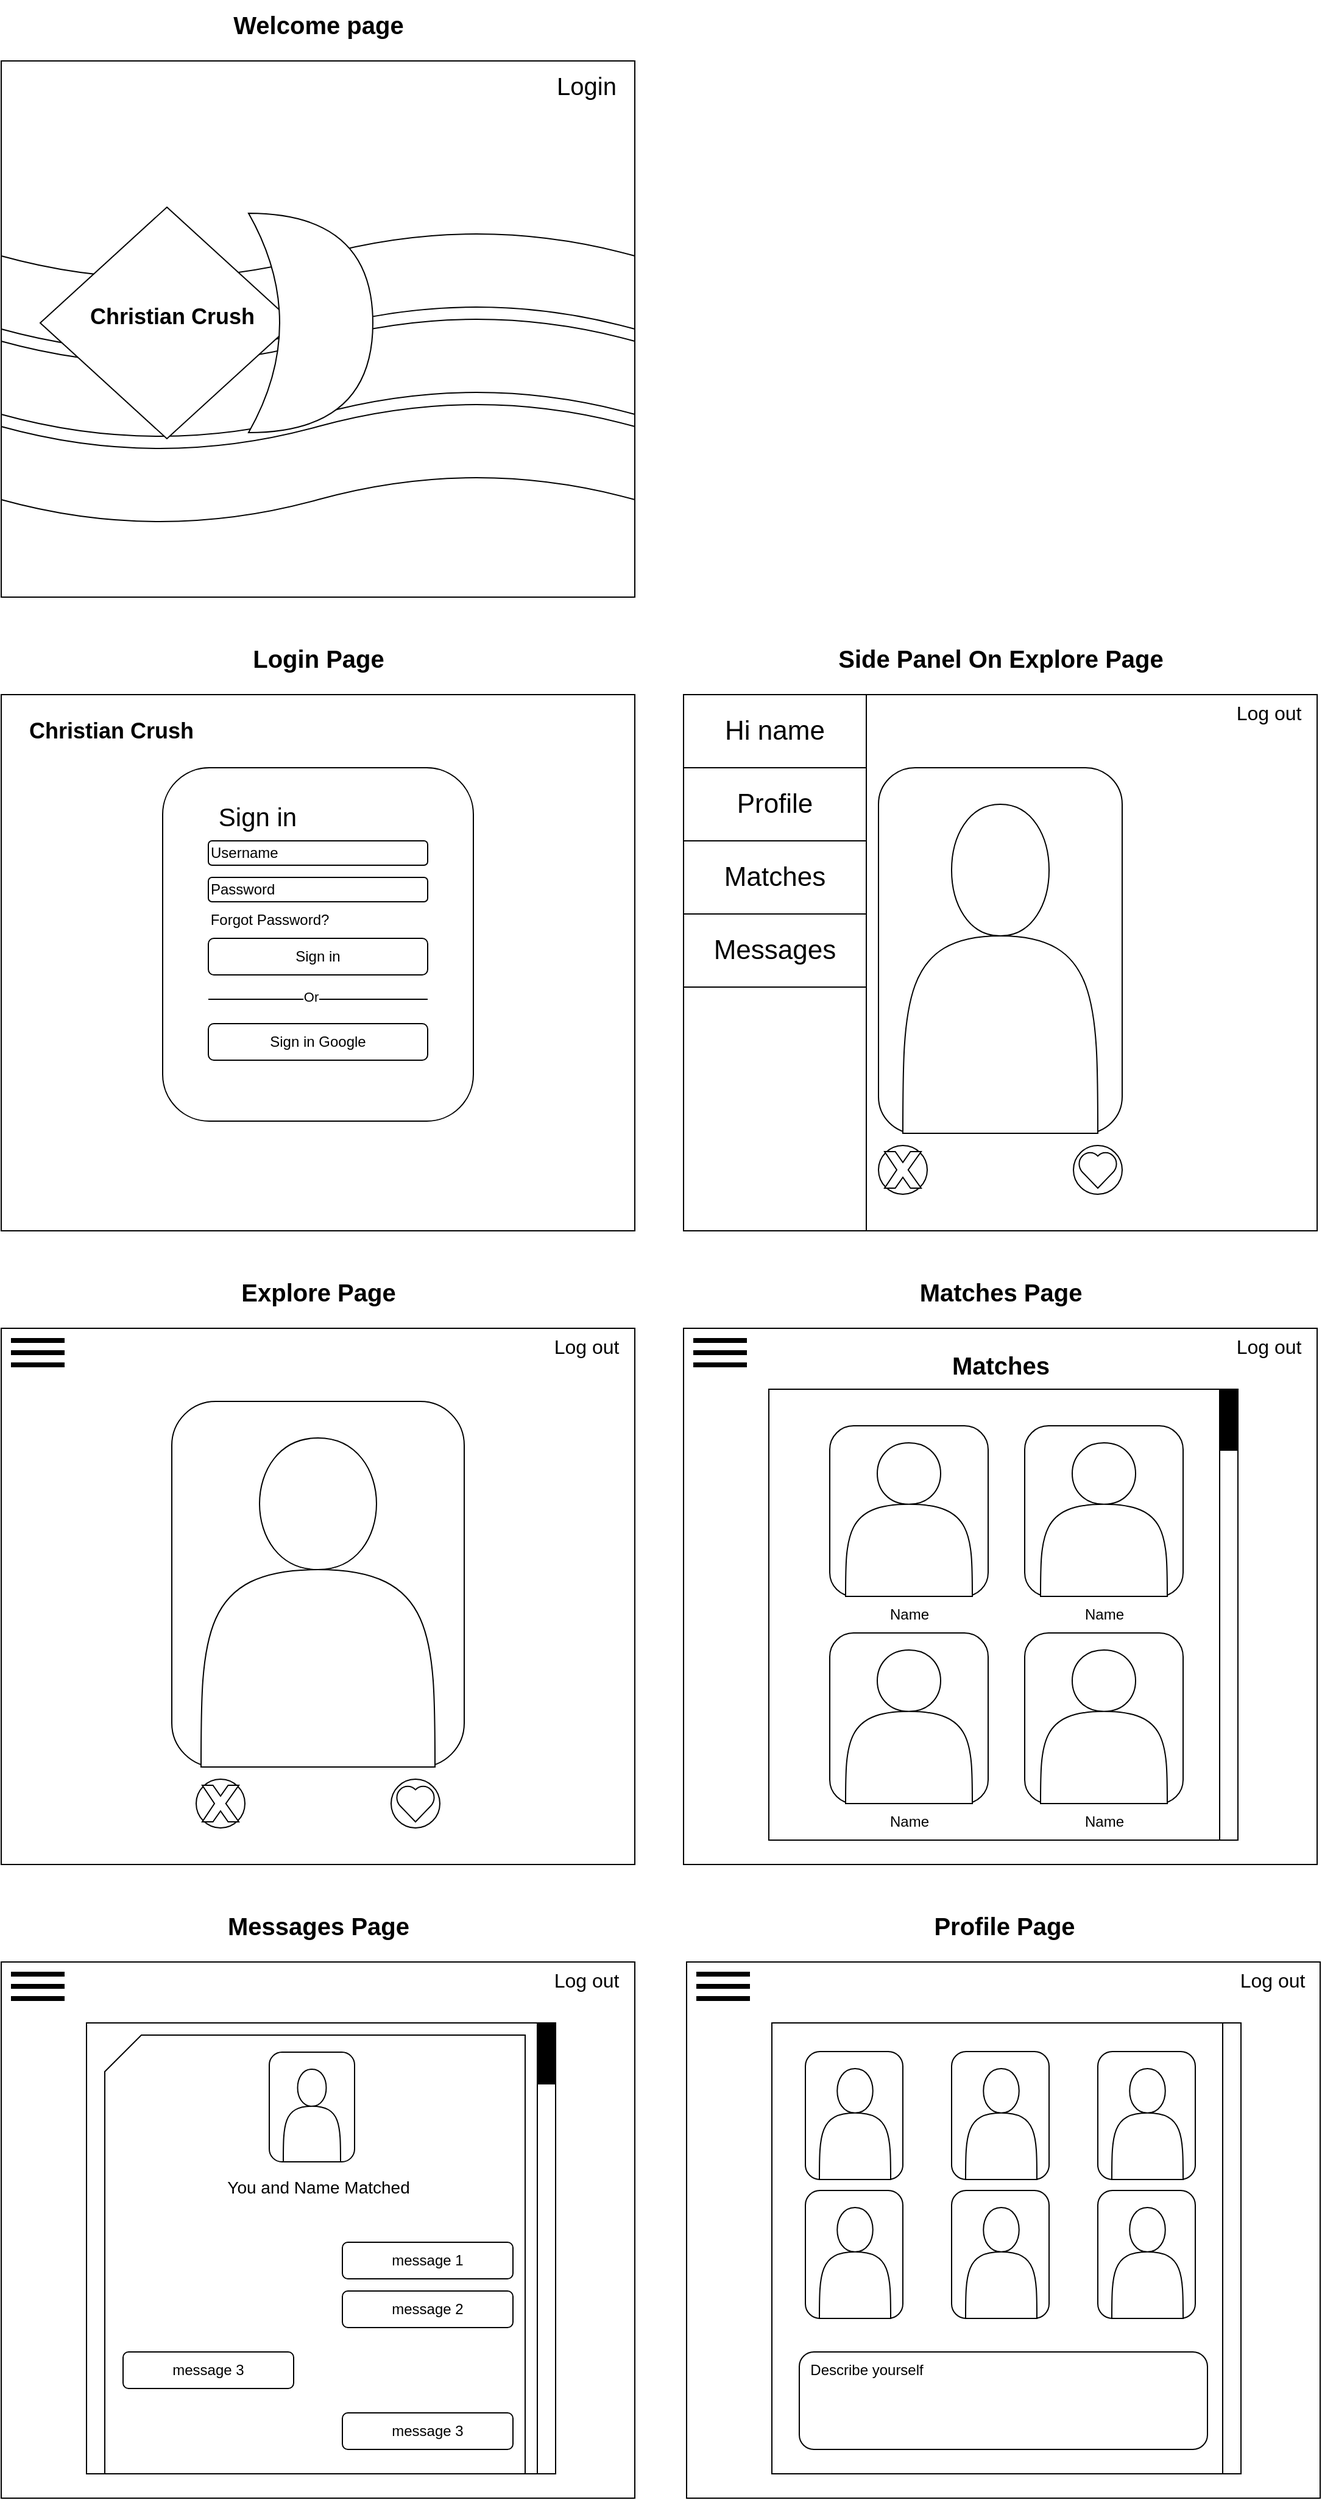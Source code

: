 <mxfile version="24.6.4" type="device">
  <diagram name="Page-1" id="Mi3Lm3dY8ZBw06NJDvWg">
    <mxGraphModel dx="1259" dy="1762" grid="1" gridSize="10" guides="1" tooltips="1" connect="1" arrows="1" fold="1" page="1" pageScale="1" pageWidth="850" pageHeight="1100" math="0" shadow="0">
      <root>
        <mxCell id="0" />
        <mxCell id="1" parent="0" />
        <mxCell id="ZaTgD6MMcQvt1EQLGWRR-1" value="" style="rounded=0;whiteSpace=wrap;html=1;" parent="1" vertex="1">
          <mxGeometry x="120" y="80" width="520" height="440" as="geometry" />
        </mxCell>
        <mxCell id="ZaTgD6MMcQvt1EQLGWRR-2" value="&lt;font style=&quot;font-size: 20px;&quot;&gt;&lt;b&gt;Login Page&lt;/b&gt;&lt;/font&gt;" style="text;html=1;align=center;verticalAlign=middle;resizable=0;points=[];autosize=1;strokeColor=none;fillColor=none;" parent="1" vertex="1">
          <mxGeometry x="315" y="30" width="130" height="40" as="geometry" />
        </mxCell>
        <mxCell id="ZaTgD6MMcQvt1EQLGWRR-19" value="" style="rounded=0;whiteSpace=wrap;html=1;" parent="1" vertex="1">
          <mxGeometry x="680" y="80" width="520" height="440" as="geometry" />
        </mxCell>
        <mxCell id="ZaTgD6MMcQvt1EQLGWRR-20" value="&lt;font style=&quot;font-size: 20px;&quot;&gt;&lt;b&gt;Side Panel On Explore Page&lt;/b&gt;&lt;/font&gt;" style="text;html=1;align=center;verticalAlign=middle;resizable=0;points=[];autosize=1;strokeColor=none;fillColor=none;" parent="1" vertex="1">
          <mxGeometry x="795" y="30" width="290" height="40" as="geometry" />
        </mxCell>
        <mxCell id="ZaTgD6MMcQvt1EQLGWRR-21" value="" style="rounded=1;whiteSpace=wrap;html=1;" parent="1" vertex="1">
          <mxGeometry x="840" y="140" width="200" height="300" as="geometry" />
        </mxCell>
        <mxCell id="ZaTgD6MMcQvt1EQLGWRR-22" value="" style="ellipse;whiteSpace=wrap;html=1;aspect=fixed;" parent="1" vertex="1">
          <mxGeometry x="840" y="450" width="40" height="40" as="geometry" />
        </mxCell>
        <mxCell id="ZaTgD6MMcQvt1EQLGWRR-23" value="" style="ellipse;whiteSpace=wrap;html=1;aspect=fixed;" parent="1" vertex="1">
          <mxGeometry x="1000" y="450" width="40" height="40" as="geometry" />
        </mxCell>
        <mxCell id="ZaTgD6MMcQvt1EQLGWRR-24" value="" style="verticalLabelPosition=bottom;verticalAlign=top;html=1;shape=mxgraph.basic.heart" parent="1" vertex="1">
          <mxGeometry x="1003.75" y="455" width="32.5" height="30" as="geometry" />
        </mxCell>
        <mxCell id="ZaTgD6MMcQvt1EQLGWRR-25" value="" style="verticalLabelPosition=bottom;verticalAlign=top;html=1;shape=mxgraph.basic.x" parent="1" vertex="1">
          <mxGeometry x="845" y="455" width="30" height="30" as="geometry" />
        </mxCell>
        <mxCell id="ZaTgD6MMcQvt1EQLGWRR-26" value="" style="shape=actor;whiteSpace=wrap;html=1;" parent="1" vertex="1">
          <mxGeometry x="860" y="170" width="160" height="270" as="geometry" />
        </mxCell>
        <mxCell id="ZaTgD6MMcQvt1EQLGWRR-27" value="&lt;font style=&quot;font-size: 16px;&quot;&gt;Log out&lt;/font&gt;" style="text;html=1;align=center;verticalAlign=middle;resizable=0;points=[];autosize=1;strokeColor=none;fillColor=none;" parent="1" vertex="1">
          <mxGeometry x="1120" y="80" width="80" height="30" as="geometry" />
        </mxCell>
        <mxCell id="ZaTgD6MMcQvt1EQLGWRR-28" value="" style="shape=partialRectangle;whiteSpace=wrap;html=1;top=0;bottom=0;fillColor=none;direction=south;strokeWidth=4;" parent="1" vertex="1">
          <mxGeometry x="690" y="100" width="40" height="10" as="geometry" />
        </mxCell>
        <mxCell id="ZaTgD6MMcQvt1EQLGWRR-29" value="" style="shape=partialRectangle;whiteSpace=wrap;html=1;top=0;bottom=0;fillColor=none;direction=south;strokeWidth=4;" parent="1" vertex="1">
          <mxGeometry x="690" y="90" width="40" height="20" as="geometry" />
        </mxCell>
        <mxCell id="ZaTgD6MMcQvt1EQLGWRR-31" value="" style="verticalLabelPosition=bottom;verticalAlign=top;html=1;shape=mxgraph.basic.rect;fillColor2=none;strokeWidth=1;size=20;indent=5;" parent="1" vertex="1">
          <mxGeometry x="680" y="80" width="150" height="440" as="geometry" />
        </mxCell>
        <mxCell id="ZaTgD6MMcQvt1EQLGWRR-34" value="&lt;font style=&quot;font-size: 22px;&quot;&gt;Profile&lt;/font&gt;" style="rounded=0;whiteSpace=wrap;html=1;" parent="1" vertex="1">
          <mxGeometry x="680" y="140" width="150" height="60" as="geometry" />
        </mxCell>
        <mxCell id="ZaTgD6MMcQvt1EQLGWRR-35" value="&lt;span style=&quot;font-size: 22px;&quot;&gt;Matches&lt;/span&gt;" style="rounded=0;whiteSpace=wrap;html=1;" parent="1" vertex="1">
          <mxGeometry x="680" y="200" width="150" height="60" as="geometry" />
        </mxCell>
        <mxCell id="ZaTgD6MMcQvt1EQLGWRR-36" value="&lt;font style=&quot;font-size: 22px;&quot;&gt;Messages&lt;/font&gt;" style="rounded=0;whiteSpace=wrap;html=1;" parent="1" vertex="1">
          <mxGeometry x="680" y="260" width="150" height="60" as="geometry" />
        </mxCell>
        <mxCell id="ZaTgD6MMcQvt1EQLGWRR-37" value="&lt;font style=&quot;font-size: 22px;&quot;&gt;Hi name&lt;/font&gt;" style="rounded=0;whiteSpace=wrap;html=1;" parent="1" vertex="1">
          <mxGeometry x="680" y="80" width="150" height="60" as="geometry" />
        </mxCell>
        <mxCell id="ZaTgD6MMcQvt1EQLGWRR-38" value="" style="rounded=0;whiteSpace=wrap;html=1;" parent="1" vertex="1">
          <mxGeometry x="120" y="600" width="520" height="440" as="geometry" />
        </mxCell>
        <mxCell id="ZaTgD6MMcQvt1EQLGWRR-39" value="&lt;font style=&quot;font-size: 20px;&quot;&gt;&lt;b&gt;Explore Page&lt;/b&gt;&lt;/font&gt;" style="text;html=1;align=center;verticalAlign=middle;resizable=0;points=[];autosize=1;strokeColor=none;fillColor=none;" parent="1" vertex="1">
          <mxGeometry x="305" y="550" width="150" height="40" as="geometry" />
        </mxCell>
        <mxCell id="ZaTgD6MMcQvt1EQLGWRR-41" value="" style="ellipse;whiteSpace=wrap;html=1;aspect=fixed;" parent="1" vertex="1">
          <mxGeometry x="280" y="970" width="40" height="40" as="geometry" />
        </mxCell>
        <mxCell id="ZaTgD6MMcQvt1EQLGWRR-42" value="" style="ellipse;whiteSpace=wrap;html=1;aspect=fixed;" parent="1" vertex="1">
          <mxGeometry x="440" y="970" width="40" height="40" as="geometry" />
        </mxCell>
        <mxCell id="ZaTgD6MMcQvt1EQLGWRR-43" value="" style="verticalLabelPosition=bottom;verticalAlign=top;html=1;shape=mxgraph.basic.heart" parent="1" vertex="1">
          <mxGeometry x="443.75" y="975" width="32.5" height="30" as="geometry" />
        </mxCell>
        <mxCell id="ZaTgD6MMcQvt1EQLGWRR-44" value="" style="verticalLabelPosition=bottom;verticalAlign=top;html=1;shape=mxgraph.basic.x" parent="1" vertex="1">
          <mxGeometry x="285" y="975" width="30" height="30" as="geometry" />
        </mxCell>
        <mxCell id="ZaTgD6MMcQvt1EQLGWRR-46" value="&lt;font style=&quot;font-size: 16px;&quot;&gt;Log out&lt;/font&gt;" style="text;html=1;align=center;verticalAlign=middle;resizable=0;points=[];autosize=1;strokeColor=none;fillColor=none;" parent="1" vertex="1">
          <mxGeometry x="560" y="600" width="80" height="30" as="geometry" />
        </mxCell>
        <mxCell id="ZaTgD6MMcQvt1EQLGWRR-47" value="" style="shape=partialRectangle;whiteSpace=wrap;html=1;top=0;bottom=0;fillColor=none;direction=south;strokeWidth=4;" parent="1" vertex="1">
          <mxGeometry x="130" y="620" width="40" height="10" as="geometry" />
        </mxCell>
        <mxCell id="ZaTgD6MMcQvt1EQLGWRR-48" value="" style="shape=partialRectangle;whiteSpace=wrap;html=1;top=0;bottom=0;fillColor=none;direction=south;strokeWidth=4;" parent="1" vertex="1">
          <mxGeometry x="130" y="610" width="40" height="20" as="geometry" />
        </mxCell>
        <mxCell id="ZaTgD6MMcQvt1EQLGWRR-50" value="&lt;font style=&quot;font-size: 20px;&quot;&gt;&lt;b&gt;Matches Page&lt;/b&gt;&lt;/font&gt;" style="text;html=1;align=center;verticalAlign=middle;resizable=0;points=[];autosize=1;strokeColor=none;fillColor=none;" parent="1" vertex="1">
          <mxGeometry x="860" y="550" width="160" height="40" as="geometry" />
        </mxCell>
        <mxCell id="ZaTgD6MMcQvt1EQLGWRR-49" value="" style="rounded=0;whiteSpace=wrap;html=1;" parent="1" vertex="1">
          <mxGeometry x="680" y="600" width="520" height="440" as="geometry" />
        </mxCell>
        <mxCell id="ZaTgD6MMcQvt1EQLGWRR-57" value="&lt;font style=&quot;font-size: 16px;&quot;&gt;Log out&lt;/font&gt;" style="text;html=1;align=center;verticalAlign=middle;resizable=0;points=[];autosize=1;strokeColor=none;fillColor=none;" parent="1" vertex="1">
          <mxGeometry x="1120" y="600" width="80" height="30" as="geometry" />
        </mxCell>
        <mxCell id="ZaTgD6MMcQvt1EQLGWRR-58" value="" style="shape=partialRectangle;whiteSpace=wrap;html=1;top=0;bottom=0;fillColor=none;direction=south;strokeWidth=4;" parent="1" vertex="1">
          <mxGeometry x="690" y="620" width="40" height="10" as="geometry" />
        </mxCell>
        <mxCell id="ZaTgD6MMcQvt1EQLGWRR-59" value="" style="shape=partialRectangle;whiteSpace=wrap;html=1;top=0;bottom=0;fillColor=none;direction=south;strokeWidth=4;" parent="1" vertex="1">
          <mxGeometry x="690" y="610" width="40" height="20" as="geometry" />
        </mxCell>
        <mxCell id="8h1q0feU8XcjB2wI1VCS-1" value="" style="rounded=1;whiteSpace=wrap;html=1;" parent="1" vertex="1">
          <mxGeometry x="252.5" y="140" width="255" height="290" as="geometry" />
        </mxCell>
        <mxCell id="8h1q0feU8XcjB2wI1VCS-2" value="&lt;font style=&quot;font-size: 21px;&quot;&gt;Sign in&lt;/font&gt;" style="text;html=1;align=center;verticalAlign=middle;resizable=0;points=[];autosize=1;strokeColor=none;fillColor=none;" parent="1" vertex="1">
          <mxGeometry x="285" y="160" width="90" height="40" as="geometry" />
        </mxCell>
        <mxCell id="8h1q0feU8XcjB2wI1VCS-5" value="Forgot Password?" style="text;html=1;align=center;verticalAlign=middle;resizable=0;points=[];autosize=1;strokeColor=none;fillColor=none;" parent="1" vertex="1">
          <mxGeometry x="280" y="250" width="120" height="30" as="geometry" />
        </mxCell>
        <mxCell id="8h1q0feU8XcjB2wI1VCS-8" value="Sign in" style="rounded=1;whiteSpace=wrap;html=1;" parent="1" vertex="1">
          <mxGeometry x="290" y="280" width="180" height="30" as="geometry" />
        </mxCell>
        <mxCell id="8h1q0feU8XcjB2wI1VCS-9" value="Password" style="rounded=1;whiteSpace=wrap;html=1;align=left;" parent="1" vertex="1">
          <mxGeometry x="290" y="230" width="180" height="20" as="geometry" />
        </mxCell>
        <mxCell id="8h1q0feU8XcjB2wI1VCS-10" value="Username" style="rounded=1;whiteSpace=wrap;html=1;align=left;" parent="1" vertex="1">
          <mxGeometry x="290" y="200" width="180" height="20" as="geometry" />
        </mxCell>
        <mxCell id="8h1q0feU8XcjB2wI1VCS-11" value="" style="endArrow=none;html=1;rounded=0;" parent="1" edge="1">
          <mxGeometry width="50" height="50" relative="1" as="geometry">
            <mxPoint x="290" y="330" as="sourcePoint" />
            <mxPoint x="470" y="330" as="targetPoint" />
          </mxGeometry>
        </mxCell>
        <mxCell id="8h1q0feU8XcjB2wI1VCS-14" value="Or" style="edgeLabel;html=1;align=center;verticalAlign=middle;resizable=0;points=[];" parent="8h1q0feU8XcjB2wI1VCS-11" vertex="1" connectable="0">
          <mxGeometry x="-0.064" y="2" relative="1" as="geometry">
            <mxPoint as="offset" />
          </mxGeometry>
        </mxCell>
        <mxCell id="8h1q0feU8XcjB2wI1VCS-16" value="Sign in Google" style="rounded=1;whiteSpace=wrap;html=1;" parent="1" vertex="1">
          <mxGeometry x="290" y="350" width="180" height="30" as="geometry" />
        </mxCell>
        <mxCell id="8h1q0feU8XcjB2wI1VCS-17" value="&lt;font style=&quot;font-size: 18px;&quot;&gt;&lt;b&gt;Christian Crush&lt;/b&gt;&lt;/font&gt;" style="text;html=1;align=center;verticalAlign=middle;resizable=0;points=[];autosize=1;strokeColor=none;fillColor=none;" parent="1" vertex="1">
          <mxGeometry x="130" y="90" width="160" height="40" as="geometry" />
        </mxCell>
        <mxCell id="8h1q0feU8XcjB2wI1VCS-18" value="&lt;font style=&quot;font-size: 20px;&quot;&gt;&lt;b&gt;Matches&lt;/b&gt;&lt;/font&gt;" style="text;html=1;align=center;verticalAlign=middle;resizable=0;points=[];autosize=1;strokeColor=none;fillColor=none;" parent="1" vertex="1">
          <mxGeometry x="890" y="610" width="100" height="40" as="geometry" />
        </mxCell>
        <mxCell id="8h1q0feU8XcjB2wI1VCS-54" value="" style="rounded=0;whiteSpace=wrap;html=1;" parent="1" vertex="1">
          <mxGeometry x="750" y="650" width="385" height="370" as="geometry" />
        </mxCell>
        <mxCell id="8h1q0feU8XcjB2wI1VCS-20" value="" style="group" parent="1" vertex="1" connectable="0">
          <mxGeometry x="800" y="680" width="340" height="340" as="geometry" />
        </mxCell>
        <mxCell id="ZaTgD6MMcQvt1EQLGWRR-40" value="" style="rounded=1;whiteSpace=wrap;html=1;" parent="8h1q0feU8XcjB2wI1VCS-20" vertex="1">
          <mxGeometry width="130" height="140" as="geometry" />
        </mxCell>
        <mxCell id="ZaTgD6MMcQvt1EQLGWRR-45" value="" style="shape=actor;whiteSpace=wrap;html=1;" parent="8h1q0feU8XcjB2wI1VCS-20" vertex="1">
          <mxGeometry x="13" y="14" width="104" height="126" as="geometry" />
        </mxCell>
        <mxCell id="8h1q0feU8XcjB2wI1VCS-38" value="" style="group" parent="1" vertex="1" connectable="0">
          <mxGeometry x="960" y="680" width="130" height="140" as="geometry" />
        </mxCell>
        <mxCell id="8h1q0feU8XcjB2wI1VCS-39" value="" style="rounded=1;whiteSpace=wrap;html=1;" parent="8h1q0feU8XcjB2wI1VCS-38" vertex="1">
          <mxGeometry width="130" height="140" as="geometry" />
        </mxCell>
        <mxCell id="8h1q0feU8XcjB2wI1VCS-40" value="" style="shape=actor;whiteSpace=wrap;html=1;" parent="8h1q0feU8XcjB2wI1VCS-38" vertex="1">
          <mxGeometry x="13" y="14" width="104" height="126" as="geometry" />
        </mxCell>
        <mxCell id="8h1q0feU8XcjB2wI1VCS-41" value="" style="group" parent="1" vertex="1" connectable="0">
          <mxGeometry x="800" y="850" width="365" height="180" as="geometry" />
        </mxCell>
        <mxCell id="8h1q0feU8XcjB2wI1VCS-42" value="" style="rounded=1;whiteSpace=wrap;html=1;" parent="8h1q0feU8XcjB2wI1VCS-41" vertex="1">
          <mxGeometry width="130" height="140" as="geometry" />
        </mxCell>
        <mxCell id="8h1q0feU8XcjB2wI1VCS-43" value="" style="shape=actor;whiteSpace=wrap;html=1;" parent="8h1q0feU8XcjB2wI1VCS-41" vertex="1">
          <mxGeometry x="13" y="14" width="104" height="126" as="geometry" />
        </mxCell>
        <mxCell id="8h1q0feU8XcjB2wI1VCS-44" value="" style="group" parent="1" vertex="1" connectable="0">
          <mxGeometry x="960" y="850" width="130" height="140" as="geometry" />
        </mxCell>
        <mxCell id="8h1q0feU8XcjB2wI1VCS-45" value="" style="rounded=1;whiteSpace=wrap;html=1;" parent="8h1q0feU8XcjB2wI1VCS-44" vertex="1">
          <mxGeometry width="130" height="140" as="geometry" />
        </mxCell>
        <mxCell id="8h1q0feU8XcjB2wI1VCS-46" value="" style="shape=actor;whiteSpace=wrap;html=1;" parent="8h1q0feU8XcjB2wI1VCS-44" vertex="1">
          <mxGeometry x="13" y="14" width="104" height="126" as="geometry" />
        </mxCell>
        <mxCell id="8h1q0feU8XcjB2wI1VCS-47" value="Name" style="text;html=1;align=center;verticalAlign=middle;resizable=0;points=[];autosize=1;strokeColor=none;fillColor=none;" parent="1" vertex="1">
          <mxGeometry x="835" y="820" width="60" height="30" as="geometry" />
        </mxCell>
        <mxCell id="8h1q0feU8XcjB2wI1VCS-49" value="Name" style="text;html=1;align=center;verticalAlign=middle;resizable=0;points=[];autosize=1;strokeColor=none;fillColor=none;" parent="1" vertex="1">
          <mxGeometry x="995" y="990" width="60" height="30" as="geometry" />
        </mxCell>
        <mxCell id="8h1q0feU8XcjB2wI1VCS-48" value="Name" style="text;html=1;align=center;verticalAlign=middle;resizable=0;points=[];autosize=1;strokeColor=none;fillColor=none;" parent="1" vertex="1">
          <mxGeometry x="995" y="820" width="60" height="30" as="geometry" />
        </mxCell>
        <mxCell id="8h1q0feU8XcjB2wI1VCS-50" value="Name" style="text;html=1;align=center;verticalAlign=middle;resizable=0;points=[];autosize=1;strokeColor=none;fillColor=none;" parent="1" vertex="1">
          <mxGeometry x="835" y="990" width="60" height="30" as="geometry" />
        </mxCell>
        <mxCell id="8h1q0feU8XcjB2wI1VCS-55" value="" style="rounded=0;whiteSpace=wrap;html=1;" parent="1" vertex="1">
          <mxGeometry x="1120" y="650" width="15" height="370" as="geometry" />
        </mxCell>
        <mxCell id="8h1q0feU8XcjB2wI1VCS-58" value="" style="rounded=0;whiteSpace=wrap;html=1;fillColor=#000000;" parent="1" vertex="1">
          <mxGeometry x="1120" y="650" width="15" height="50" as="geometry" />
        </mxCell>
        <mxCell id="8h1q0feU8XcjB2wI1VCS-59" value="" style="group" parent="1" vertex="1" connectable="0">
          <mxGeometry x="260" y="660" width="240" height="300" as="geometry" />
        </mxCell>
        <mxCell id="8h1q0feU8XcjB2wI1VCS-60" value="" style="rounded=1;whiteSpace=wrap;html=1;" parent="8h1q0feU8XcjB2wI1VCS-59" vertex="1">
          <mxGeometry width="240" height="300" as="geometry" />
        </mxCell>
        <mxCell id="8h1q0feU8XcjB2wI1VCS-61" value="" style="shape=actor;whiteSpace=wrap;html=1;" parent="8h1q0feU8XcjB2wI1VCS-59" vertex="1">
          <mxGeometry x="24" y="30" width="192" height="270" as="geometry" />
        </mxCell>
        <mxCell id="7tBXSwUCON_xTU5TAgxx-2" value="&lt;font style=&quot;font-size: 20px;&quot;&gt;&lt;b&gt;Messages Page&lt;/b&gt;&lt;/font&gt;" style="text;html=1;align=center;verticalAlign=middle;resizable=0;points=[];autosize=1;strokeColor=none;fillColor=none;" vertex="1" parent="1">
          <mxGeometry x="295" y="1070" width="170" height="40" as="geometry" />
        </mxCell>
        <mxCell id="7tBXSwUCON_xTU5TAgxx-3" value="" style="rounded=0;whiteSpace=wrap;html=1;" vertex="1" parent="1">
          <mxGeometry x="120" y="1120" width="520" height="440" as="geometry" />
        </mxCell>
        <mxCell id="7tBXSwUCON_xTU5TAgxx-4" value="&lt;font style=&quot;font-size: 16px;&quot;&gt;Log out&lt;/font&gt;" style="text;html=1;align=center;verticalAlign=middle;resizable=0;points=[];autosize=1;strokeColor=none;fillColor=none;" vertex="1" parent="1">
          <mxGeometry x="560" y="1120" width="80" height="30" as="geometry" />
        </mxCell>
        <mxCell id="7tBXSwUCON_xTU5TAgxx-5" value="" style="shape=partialRectangle;whiteSpace=wrap;html=1;top=0;bottom=0;fillColor=none;direction=south;strokeWidth=4;" vertex="1" parent="1">
          <mxGeometry x="130" y="1140" width="40" height="10" as="geometry" />
        </mxCell>
        <mxCell id="7tBXSwUCON_xTU5TAgxx-6" value="" style="shape=partialRectangle;whiteSpace=wrap;html=1;top=0;bottom=0;fillColor=none;direction=south;strokeWidth=4;" vertex="1" parent="1">
          <mxGeometry x="130" y="1130" width="40" height="20" as="geometry" />
        </mxCell>
        <mxCell id="7tBXSwUCON_xTU5TAgxx-8" value="" style="rounded=0;whiteSpace=wrap;html=1;" vertex="1" parent="1">
          <mxGeometry x="190" y="1170" width="385" height="370" as="geometry" />
        </mxCell>
        <mxCell id="7tBXSwUCON_xTU5TAgxx-25" value="" style="rounded=0;whiteSpace=wrap;html=1;" vertex="1" parent="1">
          <mxGeometry x="560" y="1170" width="15" height="370" as="geometry" />
        </mxCell>
        <mxCell id="7tBXSwUCON_xTU5TAgxx-26" value="" style="rounded=0;whiteSpace=wrap;html=1;fillColor=#000000;" vertex="1" parent="1">
          <mxGeometry x="560" y="1170" width="15" height="50" as="geometry" />
        </mxCell>
        <mxCell id="7tBXSwUCON_xTU5TAgxx-34" value="" style="shape=card;whiteSpace=wrap;html=1;" vertex="1" parent="1">
          <mxGeometry x="205" y="1180" width="345" height="360" as="geometry" />
        </mxCell>
        <mxCell id="7tBXSwUCON_xTU5TAgxx-10" value="" style="rounded=1;whiteSpace=wrap;html=1;" vertex="1" parent="1">
          <mxGeometry x="340" y="1194" width="70" height="90" as="geometry" />
        </mxCell>
        <mxCell id="7tBXSwUCON_xTU5TAgxx-11" value="" style="shape=actor;whiteSpace=wrap;html=1;" vertex="1" parent="1">
          <mxGeometry x="351.5" y="1208" width="47" height="76" as="geometry" />
        </mxCell>
        <mxCell id="7tBXSwUCON_xTU5TAgxx-27" value="message 1" style="rounded=1;whiteSpace=wrap;html=1;" vertex="1" parent="1">
          <mxGeometry x="400" y="1350" width="140" height="30" as="geometry" />
        </mxCell>
        <mxCell id="7tBXSwUCON_xTU5TAgxx-28" value="&lt;font style=&quot;font-size: 14px;&quot;&gt;You and Name Matched&lt;/font&gt;" style="text;html=1;align=center;verticalAlign=middle;resizable=0;points=[];autosize=1;strokeColor=none;fillColor=none;" vertex="1" parent="1">
          <mxGeometry x="295" y="1290" width="170" height="30" as="geometry" />
        </mxCell>
        <mxCell id="7tBXSwUCON_xTU5TAgxx-29" value="message 3" style="rounded=1;whiteSpace=wrap;html=1;" vertex="1" parent="1">
          <mxGeometry x="220" y="1440" width="140" height="30" as="geometry" />
        </mxCell>
        <mxCell id="7tBXSwUCON_xTU5TAgxx-32" value="message 2" style="rounded=1;whiteSpace=wrap;html=1;" vertex="1" parent="1">
          <mxGeometry x="400" y="1390" width="140" height="30" as="geometry" />
        </mxCell>
        <mxCell id="7tBXSwUCON_xTU5TAgxx-33" value="message 3" style="rounded=1;whiteSpace=wrap;html=1;" vertex="1" parent="1">
          <mxGeometry x="400" y="1490" width="140" height="30" as="geometry" />
        </mxCell>
        <mxCell id="7tBXSwUCON_xTU5TAgxx-35" value="&lt;font style=&quot;font-size: 20px;&quot;&gt;&lt;b&gt;Profile Page&lt;/b&gt;&lt;/font&gt;" style="text;html=1;align=center;verticalAlign=middle;resizable=0;points=[];autosize=1;strokeColor=none;fillColor=none;" vertex="1" parent="1">
          <mxGeometry x="872.5" y="1070" width="140" height="40" as="geometry" />
        </mxCell>
        <mxCell id="7tBXSwUCON_xTU5TAgxx-36" value="" style="rounded=0;whiteSpace=wrap;html=1;" vertex="1" parent="1">
          <mxGeometry x="682.5" y="1120" width="520" height="440" as="geometry" />
        </mxCell>
        <mxCell id="7tBXSwUCON_xTU5TAgxx-37" value="&lt;font style=&quot;font-size: 16px;&quot;&gt;Log out&lt;/font&gt;" style="text;html=1;align=center;verticalAlign=middle;resizable=0;points=[];autosize=1;strokeColor=none;fillColor=none;" vertex="1" parent="1">
          <mxGeometry x="1122.5" y="1120" width="80" height="30" as="geometry" />
        </mxCell>
        <mxCell id="7tBXSwUCON_xTU5TAgxx-38" value="" style="shape=partialRectangle;whiteSpace=wrap;html=1;top=0;bottom=0;fillColor=none;direction=south;strokeWidth=4;" vertex="1" parent="1">
          <mxGeometry x="692.5" y="1140" width="40" height="10" as="geometry" />
        </mxCell>
        <mxCell id="7tBXSwUCON_xTU5TAgxx-39" value="" style="shape=partialRectangle;whiteSpace=wrap;html=1;top=0;bottom=0;fillColor=none;direction=south;strokeWidth=4;" vertex="1" parent="1">
          <mxGeometry x="692.5" y="1130" width="40" height="20" as="geometry" />
        </mxCell>
        <mxCell id="7tBXSwUCON_xTU5TAgxx-40" value="" style="rounded=0;whiteSpace=wrap;html=1;" vertex="1" parent="1">
          <mxGeometry x="752.5" y="1170" width="385" height="370" as="geometry" />
        </mxCell>
        <mxCell id="7tBXSwUCON_xTU5TAgxx-41" value="" style="rounded=0;whiteSpace=wrap;html=1;" vertex="1" parent="1">
          <mxGeometry x="1122.5" y="1170" width="15" height="370" as="geometry" />
        </mxCell>
        <mxCell id="7tBXSwUCON_xTU5TAgxx-53" value="" style="rounded=1;whiteSpace=wrap;html=1;" vertex="1" parent="1">
          <mxGeometry x="780" y="1193.5" width="80" height="105" as="geometry" />
        </mxCell>
        <mxCell id="7tBXSwUCON_xTU5TAgxx-54" value="" style="shape=actor;whiteSpace=wrap;html=1;" vertex="1" parent="1">
          <mxGeometry x="791.5" y="1207.5" width="58.5" height="91" as="geometry" />
        </mxCell>
        <mxCell id="7tBXSwUCON_xTU5TAgxx-59" value="" style="rounded=1;whiteSpace=wrap;html=1;" vertex="1" parent="1">
          <mxGeometry x="900" y="1193.5" width="80" height="105" as="geometry" />
        </mxCell>
        <mxCell id="7tBXSwUCON_xTU5TAgxx-60" value="" style="shape=actor;whiteSpace=wrap;html=1;" vertex="1" parent="1">
          <mxGeometry x="911.5" y="1207.5" width="58.5" height="91" as="geometry" />
        </mxCell>
        <mxCell id="7tBXSwUCON_xTU5TAgxx-61" value="" style="rounded=1;whiteSpace=wrap;html=1;" vertex="1" parent="1">
          <mxGeometry x="1020" y="1193.5" width="80" height="105" as="geometry" />
        </mxCell>
        <mxCell id="7tBXSwUCON_xTU5TAgxx-62" value="" style="shape=actor;whiteSpace=wrap;html=1;" vertex="1" parent="1">
          <mxGeometry x="1031.5" y="1207.5" width="58.5" height="91" as="geometry" />
        </mxCell>
        <mxCell id="7tBXSwUCON_xTU5TAgxx-63" value="" style="rounded=1;whiteSpace=wrap;html=1;" vertex="1" parent="1">
          <mxGeometry x="780" y="1307.5" width="80" height="105" as="geometry" />
        </mxCell>
        <mxCell id="7tBXSwUCON_xTU5TAgxx-64" value="" style="shape=actor;whiteSpace=wrap;html=1;" vertex="1" parent="1">
          <mxGeometry x="791.5" y="1321.5" width="58.5" height="91" as="geometry" />
        </mxCell>
        <mxCell id="7tBXSwUCON_xTU5TAgxx-65" value="" style="rounded=1;whiteSpace=wrap;html=1;" vertex="1" parent="1">
          <mxGeometry x="900" y="1307.5" width="80" height="105" as="geometry" />
        </mxCell>
        <mxCell id="7tBXSwUCON_xTU5TAgxx-66" value="" style="shape=actor;whiteSpace=wrap;html=1;" vertex="1" parent="1">
          <mxGeometry x="911.5" y="1321.5" width="58.5" height="91" as="geometry" />
        </mxCell>
        <mxCell id="7tBXSwUCON_xTU5TAgxx-67" value="" style="rounded=1;whiteSpace=wrap;html=1;" vertex="1" parent="1">
          <mxGeometry x="1020" y="1307.5" width="80" height="105" as="geometry" />
        </mxCell>
        <mxCell id="7tBXSwUCON_xTU5TAgxx-68" value="" style="shape=actor;whiteSpace=wrap;html=1;" vertex="1" parent="1">
          <mxGeometry x="1031.5" y="1321.5" width="58.5" height="91" as="geometry" />
        </mxCell>
        <mxCell id="7tBXSwUCON_xTU5TAgxx-69" value="" style="rounded=1;whiteSpace=wrap;html=1;" vertex="1" parent="1">
          <mxGeometry x="775" y="1440" width="335" height="80" as="geometry" />
        </mxCell>
        <mxCell id="7tBXSwUCON_xTU5TAgxx-70" value="Describe yourself" style="text;html=1;align=center;verticalAlign=middle;resizable=0;points=[];autosize=1;strokeColor=none;fillColor=none;" vertex="1" parent="1">
          <mxGeometry x="770" y="1440" width="120" height="30" as="geometry" />
        </mxCell>
        <mxCell id="7tBXSwUCON_xTU5TAgxx-71" value="" style="rounded=0;whiteSpace=wrap;html=1;" vertex="1" parent="1">
          <mxGeometry x="120" y="-440" width="520" height="440" as="geometry" />
        </mxCell>
        <mxCell id="7tBXSwUCON_xTU5TAgxx-72" value="&lt;font style=&quot;font-size: 20px;&quot;&gt;&lt;b&gt;Welcome page&lt;/b&gt;&lt;/font&gt;" style="text;html=1;align=center;verticalAlign=middle;resizable=0;points=[];autosize=1;strokeColor=none;fillColor=none;" vertex="1" parent="1">
          <mxGeometry x="300" y="-490" width="160" height="40" as="geometry" />
        </mxCell>
        <mxCell id="7tBXSwUCON_xTU5TAgxx-83" value="" style="shape=tape;whiteSpace=wrap;html=1;" vertex="1" parent="1">
          <mxGeometry x="120" y="-230" width="520" height="100" as="geometry" />
        </mxCell>
        <mxCell id="7tBXSwUCON_xTU5TAgxx-84" value="" style="shape=tape;whiteSpace=wrap;html=1;" vertex="1" parent="1">
          <mxGeometry x="120" y="-160" width="520" height="100" as="geometry" />
        </mxCell>
        <mxCell id="7tBXSwUCON_xTU5TAgxx-85" value="" style="shape=tape;whiteSpace=wrap;html=1;" vertex="1" parent="1">
          <mxGeometry x="120" y="-300" width="520" height="100" as="geometry" />
        </mxCell>
        <mxCell id="7tBXSwUCON_xTU5TAgxx-86" value="" style="rhombus;whiteSpace=wrap;html=1;" vertex="1" parent="1">
          <mxGeometry x="152" y="-320" width="208" height="190" as="geometry" />
        </mxCell>
        <mxCell id="7tBXSwUCON_xTU5TAgxx-87" value="" style="shape=xor;whiteSpace=wrap;html=1;" vertex="1" parent="1">
          <mxGeometry x="323" y="-315" width="102" height="180" as="geometry" />
        </mxCell>
        <mxCell id="7tBXSwUCON_xTU5TAgxx-82" value="&lt;font style=&quot;font-size: 18px;&quot;&gt;&lt;b&gt;Christian Crush&lt;/b&gt;&lt;/font&gt;" style="text;html=1;align=center;verticalAlign=middle;resizable=0;points=[];autosize=1;strokeColor=none;fillColor=none;" vertex="1" parent="1">
          <mxGeometry x="180" y="-250" width="160" height="40" as="geometry" />
        </mxCell>
        <mxCell id="7tBXSwUCON_xTU5TAgxx-89" value="&lt;span style=&quot;font-size: 20px;&quot;&gt;Login&lt;/span&gt;" style="text;html=1;align=center;verticalAlign=middle;resizable=0;points=[];autosize=1;strokeColor=none;fillColor=none;" vertex="1" parent="1">
          <mxGeometry x="565" y="-440" width="70" height="40" as="geometry" />
        </mxCell>
      </root>
    </mxGraphModel>
  </diagram>
</mxfile>
